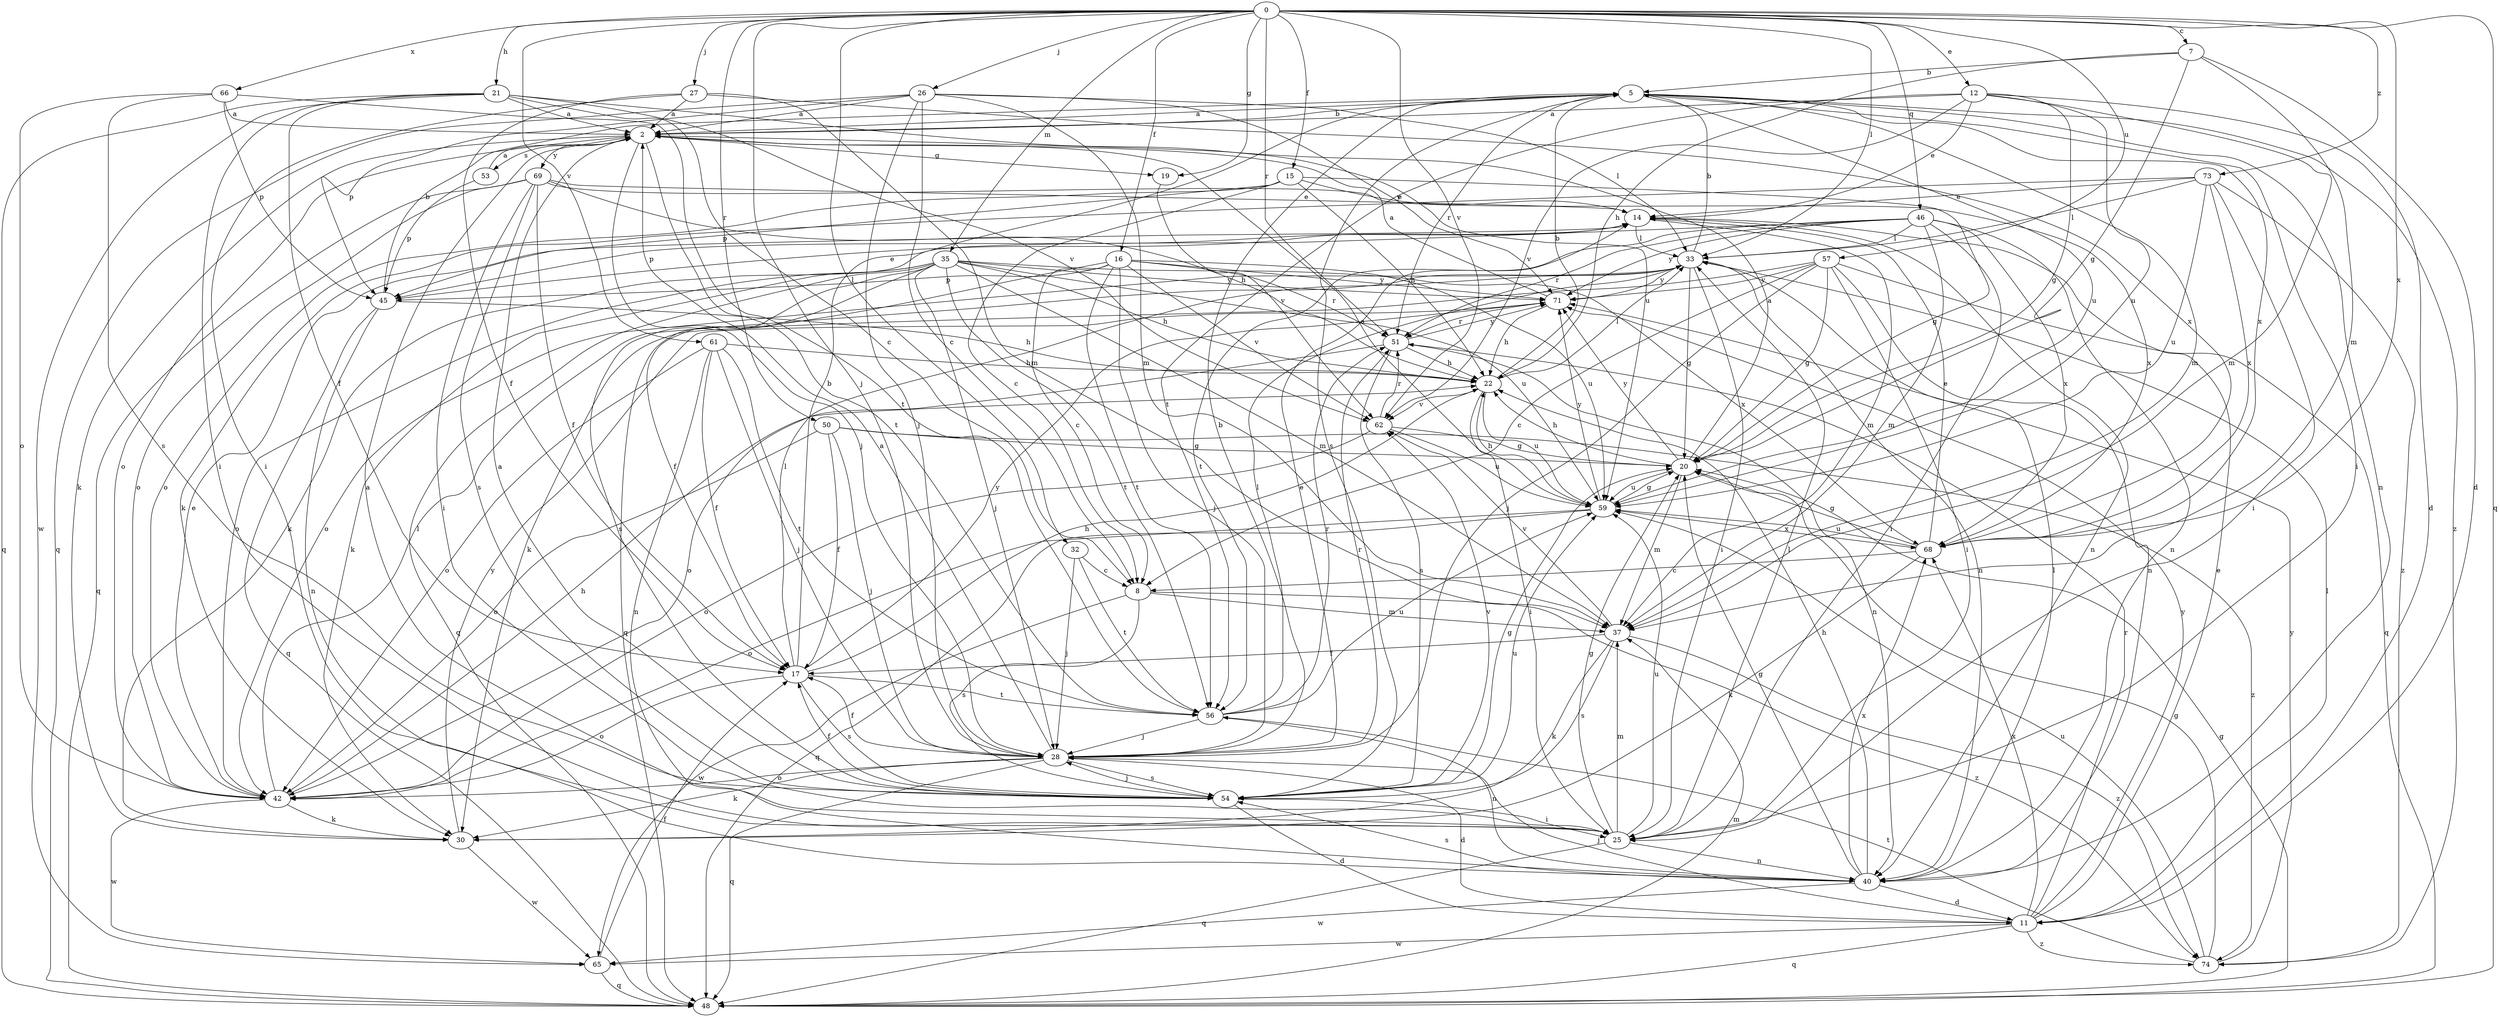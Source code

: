 strict digraph  {
0;
2;
5;
7;
8;
11;
12;
14;
15;
16;
17;
19;
20;
21;
22;
25;
26;
27;
28;
30;
32;
33;
35;
37;
40;
42;
45;
46;
48;
50;
51;
53;
54;
56;
57;
59;
61;
62;
65;
66;
68;
69;
71;
73;
74;
0 -> 7  [label=c];
0 -> 12  [label=e];
0 -> 15  [label=f];
0 -> 16  [label=f];
0 -> 19  [label=g];
0 -> 21  [label=h];
0 -> 26  [label=j];
0 -> 27  [label=j];
0 -> 28  [label=j];
0 -> 32  [label=l];
0 -> 33  [label=l];
0 -> 35  [label=m];
0 -> 46  [label=q];
0 -> 48  [label=q];
0 -> 50  [label=r];
0 -> 51  [label=r];
0 -> 57  [label=u];
0 -> 61  [label=v];
0 -> 62  [label=v];
0 -> 66  [label=x];
0 -> 68  [label=x];
0 -> 73  [label=z];
2 -> 5  [label=b];
2 -> 19  [label=g];
2 -> 28  [label=j];
2 -> 30  [label=k];
2 -> 42  [label=o];
2 -> 53  [label=s];
2 -> 56  [label=t];
2 -> 69  [label=y];
5 -> 2  [label=a];
5 -> 25  [label=i];
5 -> 37  [label=m];
5 -> 40  [label=n];
5 -> 51  [label=r];
5 -> 54  [label=s];
5 -> 59  [label=u];
5 -> 68  [label=x];
5 -> 74  [label=z];
7 -> 5  [label=b];
7 -> 11  [label=d];
7 -> 20  [label=g];
7 -> 22  [label=h];
7 -> 37  [label=m];
8 -> 37  [label=m];
8 -> 54  [label=s];
8 -> 65  [label=w];
8 -> 74  [label=z];
11 -> 14  [label=e];
11 -> 28  [label=j];
11 -> 33  [label=l];
11 -> 48  [label=q];
11 -> 51  [label=r];
11 -> 65  [label=w];
11 -> 68  [label=x];
11 -> 71  [label=y];
11 -> 74  [label=z];
12 -> 2  [label=a];
12 -> 11  [label=d];
12 -> 14  [label=e];
12 -> 20  [label=g];
12 -> 37  [label=m];
12 -> 56  [label=t];
12 -> 59  [label=u];
12 -> 62  [label=v];
14 -> 33  [label=l];
14 -> 37  [label=m];
14 -> 40  [label=n];
14 -> 45  [label=p];
15 -> 8  [label=c];
15 -> 14  [label=e];
15 -> 20  [label=g];
15 -> 22  [label=h];
15 -> 42  [label=o];
15 -> 45  [label=p];
16 -> 8  [label=c];
16 -> 28  [label=j];
16 -> 45  [label=p];
16 -> 48  [label=q];
16 -> 51  [label=r];
16 -> 56  [label=t];
16 -> 59  [label=u];
16 -> 62  [label=v];
16 -> 71  [label=y];
17 -> 5  [label=b];
17 -> 22  [label=h];
17 -> 33  [label=l];
17 -> 42  [label=o];
17 -> 54  [label=s];
17 -> 56  [label=t];
17 -> 71  [label=y];
19 -> 62  [label=v];
20 -> 2  [label=a];
20 -> 22  [label=h];
20 -> 37  [label=m];
20 -> 59  [label=u];
20 -> 71  [label=y];
21 -> 2  [label=a];
21 -> 8  [label=c];
21 -> 17  [label=f];
21 -> 25  [label=i];
21 -> 48  [label=q];
21 -> 59  [label=u];
21 -> 62  [label=v];
21 -> 65  [label=w];
22 -> 5  [label=b];
22 -> 25  [label=i];
22 -> 33  [label=l];
22 -> 59  [label=u];
22 -> 62  [label=v];
25 -> 2  [label=a];
25 -> 20  [label=g];
25 -> 33  [label=l];
25 -> 37  [label=m];
25 -> 40  [label=n];
25 -> 48  [label=q];
25 -> 59  [label=u];
26 -> 2  [label=a];
26 -> 8  [label=c];
26 -> 28  [label=j];
26 -> 33  [label=l];
26 -> 37  [label=m];
26 -> 45  [label=p];
26 -> 48  [label=q];
26 -> 71  [label=y];
27 -> 2  [label=a];
27 -> 17  [label=f];
27 -> 25  [label=i];
27 -> 37  [label=m];
27 -> 68  [label=x];
28 -> 2  [label=a];
28 -> 5  [label=b];
28 -> 11  [label=d];
28 -> 14  [label=e];
28 -> 17  [label=f];
28 -> 30  [label=k];
28 -> 42  [label=o];
28 -> 48  [label=q];
28 -> 51  [label=r];
28 -> 54  [label=s];
30 -> 65  [label=w];
30 -> 71  [label=y];
32 -> 8  [label=c];
32 -> 28  [label=j];
32 -> 56  [label=t];
33 -> 5  [label=b];
33 -> 20  [label=g];
33 -> 25  [label=i];
33 -> 40  [label=n];
33 -> 42  [label=o];
33 -> 71  [label=y];
35 -> 17  [label=f];
35 -> 22  [label=h];
35 -> 28  [label=j];
35 -> 30  [label=k];
35 -> 37  [label=m];
35 -> 42  [label=o];
35 -> 48  [label=q];
35 -> 54  [label=s];
35 -> 56  [label=t];
35 -> 59  [label=u];
35 -> 68  [label=x];
35 -> 71  [label=y];
37 -> 17  [label=f];
37 -> 30  [label=k];
37 -> 54  [label=s];
37 -> 62  [label=v];
37 -> 74  [label=z];
40 -> 11  [label=d];
40 -> 20  [label=g];
40 -> 22  [label=h];
40 -> 33  [label=l];
40 -> 54  [label=s];
40 -> 65  [label=w];
40 -> 68  [label=x];
42 -> 14  [label=e];
42 -> 22  [label=h];
42 -> 30  [label=k];
42 -> 33  [label=l];
42 -> 65  [label=w];
45 -> 5  [label=b];
45 -> 14  [label=e];
45 -> 22  [label=h];
45 -> 40  [label=n];
45 -> 48  [label=q];
46 -> 25  [label=i];
46 -> 30  [label=k];
46 -> 33  [label=l];
46 -> 37  [label=m];
46 -> 40  [label=n];
46 -> 51  [label=r];
46 -> 56  [label=t];
46 -> 68  [label=x];
46 -> 71  [label=y];
48 -> 20  [label=g];
48 -> 37  [label=m];
50 -> 17  [label=f];
50 -> 20  [label=g];
50 -> 28  [label=j];
50 -> 42  [label=o];
50 -> 74  [label=z];
51 -> 22  [label=h];
51 -> 40  [label=n];
51 -> 42  [label=o];
51 -> 54  [label=s];
51 -> 71  [label=y];
53 -> 2  [label=a];
53 -> 45  [label=p];
54 -> 2  [label=a];
54 -> 11  [label=d];
54 -> 17  [label=f];
54 -> 20  [label=g];
54 -> 25  [label=i];
54 -> 28  [label=j];
54 -> 59  [label=u];
54 -> 62  [label=v];
56 -> 28  [label=j];
56 -> 33  [label=l];
56 -> 40  [label=n];
56 -> 51  [label=r];
56 -> 59  [label=u];
57 -> 8  [label=c];
57 -> 20  [label=g];
57 -> 25  [label=i];
57 -> 28  [label=j];
57 -> 30  [label=k];
57 -> 40  [label=n];
57 -> 48  [label=q];
57 -> 71  [label=y];
59 -> 2  [label=a];
59 -> 20  [label=g];
59 -> 22  [label=h];
59 -> 42  [label=o];
59 -> 48  [label=q];
59 -> 68  [label=x];
59 -> 71  [label=y];
61 -> 17  [label=f];
61 -> 22  [label=h];
61 -> 28  [label=j];
61 -> 40  [label=n];
61 -> 42  [label=o];
61 -> 56  [label=t];
62 -> 20  [label=g];
62 -> 42  [label=o];
62 -> 51  [label=r];
62 -> 59  [label=u];
65 -> 17  [label=f];
65 -> 48  [label=q];
66 -> 2  [label=a];
66 -> 42  [label=o];
66 -> 45  [label=p];
66 -> 54  [label=s];
66 -> 56  [label=t];
68 -> 8  [label=c];
68 -> 14  [label=e];
68 -> 20  [label=g];
68 -> 30  [label=k];
68 -> 59  [label=u];
69 -> 14  [label=e];
69 -> 17  [label=f];
69 -> 22  [label=h];
69 -> 25  [label=i];
69 -> 42  [label=o];
69 -> 48  [label=q];
69 -> 54  [label=s];
69 -> 68  [label=x];
71 -> 2  [label=a];
71 -> 22  [label=h];
71 -> 51  [label=r];
73 -> 14  [label=e];
73 -> 25  [label=i];
73 -> 30  [label=k];
73 -> 33  [label=l];
73 -> 59  [label=u];
73 -> 68  [label=x];
73 -> 74  [label=z];
74 -> 20  [label=g];
74 -> 56  [label=t];
74 -> 59  [label=u];
74 -> 71  [label=y];
}
